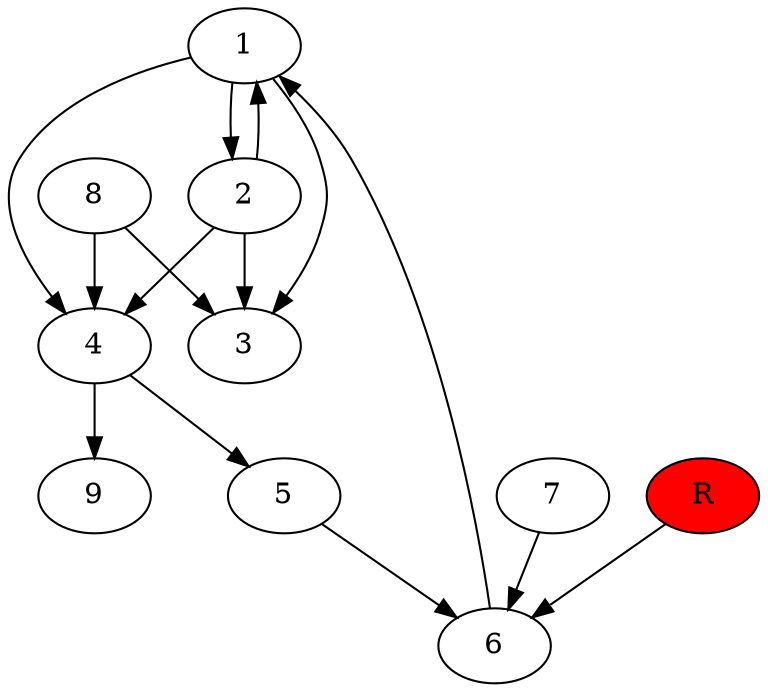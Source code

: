 digraph prb43481 {
	1
	2
	3
	4
	5
	6
	7
	8
	R [fillcolor="#ff0000" style=filled]
	1 -> 2
	1 -> 3
	1 -> 4
	2 -> 1
	2 -> 3
	2 -> 4
	4 -> 5
	4 -> 9
	5 -> 6
	6 -> 1
	7 -> 6
	8 -> 3
	8 -> 4
	R -> 6
}
